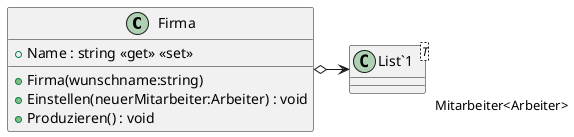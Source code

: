 @startuml
class Firma {
    + Name : string <<get>> <<set>>
    + Firma(wunschname:string)
    + Einstellen(neuerMitarbeiter:Arbeiter) : void
    + Produzieren() : void
}
class "List`1"<T> {
}
Firma o-> "Mitarbeiter<Arbeiter>" "List`1"
@enduml
